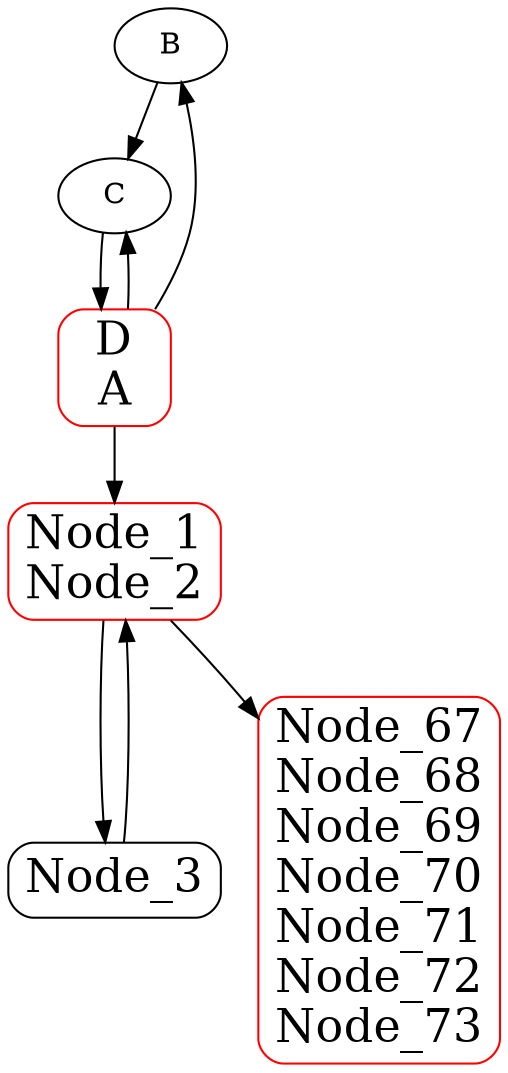 digraph G {
B [label="B"];
C [label="C"];
B -> C;
subgraph "sub_graph_1" {
label="sub_graph_1";
Node_3 [shape=Mrecord, fontsize=22, label="Node_3"];
}

subgraph "sub_graph_2" {
label="sub_graph_2";
}

D_A [label="D\nA", shape=Mrecord, fontsize=22, color=red];
D_A -> B;
D_A -> C;
C -> D_A;
Node_1_Node_2 [label="Node_1\nNode_2", shape=Mrecord, fontsize=22, color=red];
Node_1_Node_2 -> Node_3;
D_A -> Node_1_Node_2;
Node_3 -> Node_1_Node_2;
Node_67_Node_68_Node_69_Node_70_Node_71_Node_72_Node_73 [label="Node_67\nNode_68\nNode_69\nNode_70\nNode_71\nNode_72\nNode_73", shape=Mrecord, fontsize=22, color=red];
Node_1_Node_2 -> Node_67_Node_68_Node_69_Node_70_Node_71_Node_72_Node_73;
}
